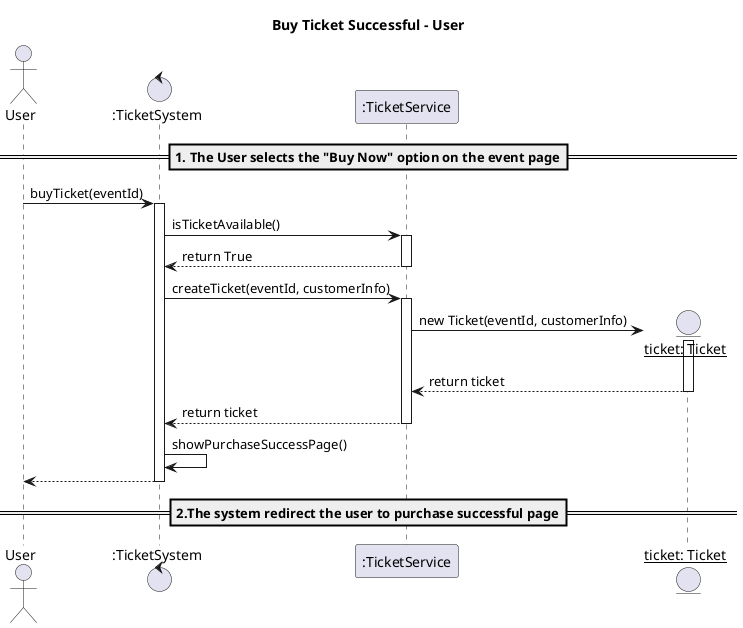 @startuml
title Buy Ticket Successful - User

actor User
control ":TicketSystem" as ES
participant ":TicketService" as TS
entity "__ticket: Ticket__" as ticket

== 1. The User selects the "Buy Now" option on the event page==
User -> ES : buyTicket(eventId)
activate ES
ES -> TS : isTicketAvailable()
activate TS
TS --> ES : return True
deactivate TS
ES -> TS : createTicket(eventId, customerInfo)
activate TS
create ticket
TS -> ticket : new Ticket(eventId, customerInfo)
activate ticket
ticket --> TS : return ticket
deactivate ticket
TS --> ES : return ticket
deactivate TS
ES -> ES : showPurchaseSuccessPage()
ES --> User :
deactivate ES
==2.The system redirect the user to purchase successful page==
@enduml

